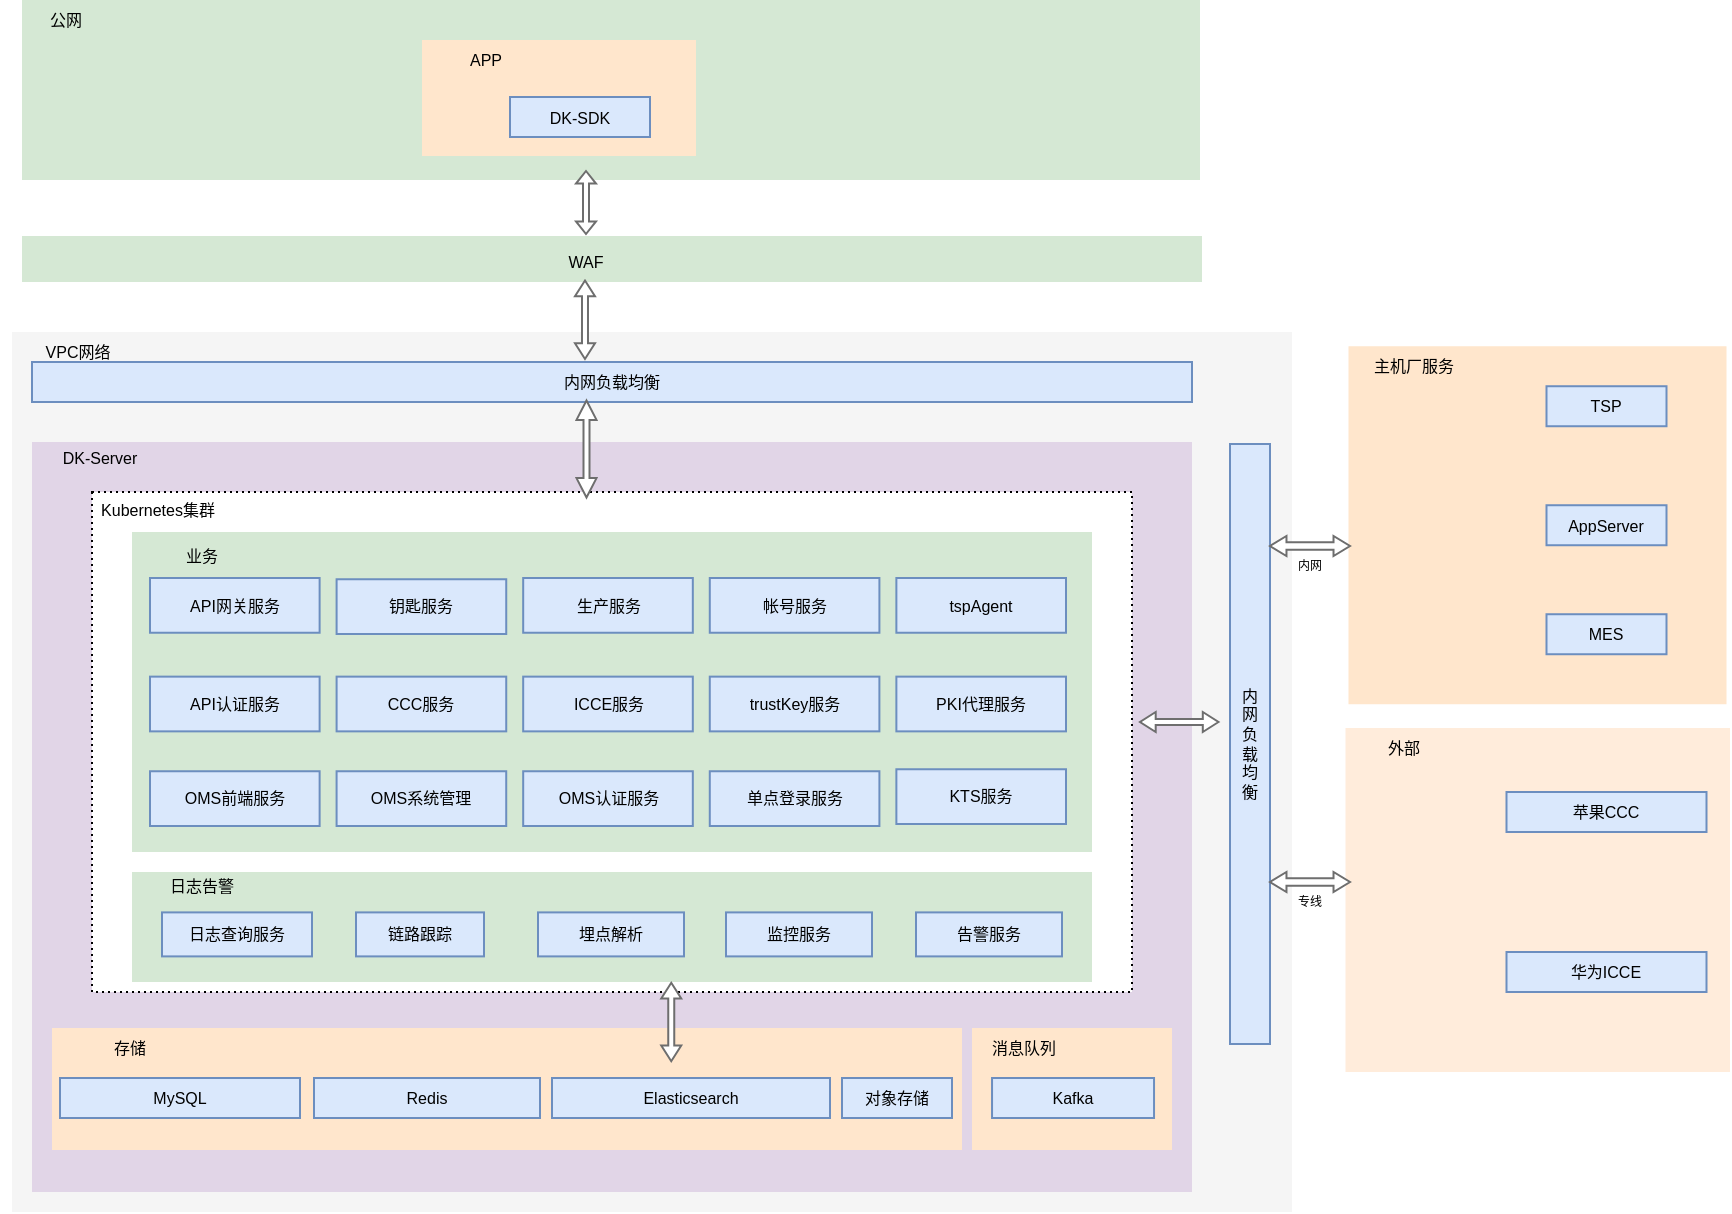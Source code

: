 <mxfile version="24.7.14">
  <diagram id="kQm1WyOccjyHnlNSDJr9" name="第 1 页">
    <mxGraphModel dx="1709" dy="988" grid="1" gridSize="10" guides="1" tooltips="1" connect="1" arrows="1" fold="1" page="1" pageScale="1" pageWidth="827" pageHeight="1169" math="0" shadow="0">
      <root>
        <mxCell id="0" />
        <mxCell id="1" parent="0" />
        <mxCell id="yK7P3pugAWHu_ZcFfTPJ-107" value="" style="rounded=0;whiteSpace=wrap;html=1;fillColor=#FFECDB;strokeColor=none;fontSize=8;" parent="1" vertex="1">
          <mxGeometry x="856.75" y="568" width="192.25" height="172" as="geometry" />
        </mxCell>
        <mxCell id="yK7P3pugAWHu_ZcFfTPJ-108" value="" style="rounded=0;whiteSpace=wrap;html=1;fillColor=#d5e8d4;strokeColor=none;fontSize=8;" parent="1" vertex="1">
          <mxGeometry x="195" y="204" width="589" height="90" as="geometry" />
        </mxCell>
        <mxCell id="yK7P3pugAWHu_ZcFfTPJ-109" value="" style="rounded=0;whiteSpace=wrap;html=1;fillColor=#f5f5f5;strokeColor=none;fontSize=8;fontColor=#333333;" parent="1" vertex="1">
          <mxGeometry x="190" y="370" width="640" height="440" as="geometry" />
        </mxCell>
        <mxCell id="yK7P3pugAWHu_ZcFfTPJ-110" value="" style="rounded=0;whiteSpace=wrap;html=1;dashed=1;dashPattern=1 2;fontSize=8;fillColor=#e1d5e7;strokeColor=none;" parent="1" vertex="1">
          <mxGeometry x="200" y="425" width="580" height="375" as="geometry" />
        </mxCell>
        <mxCell id="yK7P3pugAWHu_ZcFfTPJ-111" value="" style="rounded=0;whiteSpace=wrap;html=1;dashed=1;dashPattern=1 2;fontSize=8;" parent="1" vertex="1">
          <mxGeometry x="230" y="450" width="520" height="250" as="geometry" />
        </mxCell>
        <mxCell id="yK7P3pugAWHu_ZcFfTPJ-112" value="" style="rounded=0;whiteSpace=wrap;html=1;fillColor=#d5e8d4;strokeColor=none;fontSize=8;" parent="1" vertex="1">
          <mxGeometry x="195" y="322" width="590" height="23" as="geometry" />
        </mxCell>
        <mxCell id="yK7P3pugAWHu_ZcFfTPJ-113" value="" style="rounded=0;whiteSpace=wrap;html=1;fillColor=#ffe6cc;strokeColor=none;fontSize=8;" parent="1" vertex="1">
          <mxGeometry x="210" y="718" width="455" height="61" as="geometry" />
        </mxCell>
        <mxCell id="yK7P3pugAWHu_ZcFfTPJ-115" value="&lt;font style=&quot;font-size: 8px;&quot;&gt;Kubernetes集群&lt;/font&gt;" style="rounded=0;whiteSpace=wrap;html=1;fillColor=none;strokeColor=none;fontSize=8;" parent="1" vertex="1">
          <mxGeometry x="230" y="449" width="66" height="20" as="geometry" />
        </mxCell>
        <mxCell id="yK7P3pugAWHu_ZcFfTPJ-116" value="" style="rounded=0;whiteSpace=wrap;html=1;fillColor=#d5e8d4;strokeColor=none;fontSize=8;" parent="1" vertex="1">
          <mxGeometry x="250" y="470" width="480" height="160" as="geometry" />
        </mxCell>
        <mxCell id="yK7P3pugAWHu_ZcFfTPJ-117" value="业务" style="rounded=0;whiteSpace=wrap;html=1;fillColor=none;strokeColor=none;fontSize=8;" parent="1" vertex="1">
          <mxGeometry x="250" y="472" width="70" height="20" as="geometry" />
        </mxCell>
        <mxCell id="yK7P3pugAWHu_ZcFfTPJ-119" value="内网负载均衡" style="rounded=0;whiteSpace=wrap;html=1;fillColor=#dae8fc;strokeColor=#6c8ebf;fontSize=8;" parent="1" vertex="1">
          <mxGeometry x="200" y="385" width="580" height="20" as="geometry" />
        </mxCell>
        <mxCell id="yK7P3pugAWHu_ZcFfTPJ-120" value="外部" style="rounded=0;whiteSpace=wrap;html=1;strokeColor=none;fillColor=none;fontSize=8;" parent="1" vertex="1">
          <mxGeometry x="856.75" y="568" width="58" height="20" as="geometry" />
        </mxCell>
        <mxCell id="yK7P3pugAWHu_ZcFfTPJ-122" value="" style="endArrow=none;html=1;rounded=0;fontSize=8;entryX=0;entryY=0.5;entryDx=0;entryDy=0;startArrow=none;" parent="1" edge="1">
          <mxGeometry width="50" height="50" relative="1" as="geometry">
            <mxPoint x="843.75" y="606.12" as="sourcePoint" />
            <mxPoint x="843.75" y="606.12" as="targetPoint" />
          </mxGeometry>
        </mxCell>
        <mxCell id="yK7P3pugAWHu_ZcFfTPJ-131" value="存储" style="rounded=0;whiteSpace=wrap;html=1;strokeColor=none;fillColor=none;fontSize=8;" parent="1" vertex="1">
          <mxGeometry x="216" y="718" width="66" height="20" as="geometry" />
        </mxCell>
        <mxCell id="yK7P3pugAWHu_ZcFfTPJ-132" value="Elasticsearch" style="rounded=0;whiteSpace=wrap;html=1;fillColor=#dae8fc;strokeColor=#6c8ebf;fontSize=8;" parent="1" vertex="1">
          <mxGeometry x="460" y="743" width="139" height="20" as="geometry" />
        </mxCell>
        <mxCell id="yK7P3pugAWHu_ZcFfTPJ-133" value="MySQL" style="rounded=0;whiteSpace=wrap;html=1;fillColor=#dae8fc;strokeColor=#6c8ebf;fontSize=8;" parent="1" vertex="1">
          <mxGeometry x="214" y="743" width="120" height="20" as="geometry" />
        </mxCell>
        <mxCell id="yK7P3pugAWHu_ZcFfTPJ-134" value="Redis" style="rounded=0;whiteSpace=wrap;html=1;fillColor=#dae8fc;strokeColor=#6c8ebf;fontSize=8;" parent="1" vertex="1">
          <mxGeometry x="341" y="743" width="113" height="20" as="geometry" />
        </mxCell>
        <mxCell id="yK7P3pugAWHu_ZcFfTPJ-135" value="" style="group" parent="1" vertex="1" connectable="0">
          <mxGeometry x="259" y="498" width="487" height="177" as="geometry" />
        </mxCell>
        <mxCell id="yK7P3pugAWHu_ZcFfTPJ-136" value="API网关服务" style="rounded=0;whiteSpace=wrap;html=1;fillColor=#dae8fc;strokeColor=#6c8ebf;fontSize=8;verticalAlign=middle;flipH=1;" parent="yK7P3pugAWHu_ZcFfTPJ-135" vertex="1">
          <mxGeometry y="-5" width="84.815" height="27.368" as="geometry" />
        </mxCell>
        <mxCell id="yK7P3pugAWHu_ZcFfTPJ-137" value="API认证服务" style="rounded=0;whiteSpace=wrap;html=1;fillColor=#dae8fc;strokeColor=#6c8ebf;fontSize=8;verticalAlign=middle;flipH=1;" parent="yK7P3pugAWHu_ZcFfTPJ-135" vertex="1">
          <mxGeometry y="44.316" width="84.815" height="27.368" as="geometry" />
        </mxCell>
        <mxCell id="yK7P3pugAWHu_ZcFfTPJ-138" value="生产服务" style="rounded=0;whiteSpace=wrap;html=1;fillColor=#dae8fc;strokeColor=#6c8ebf;fontSize=8;verticalAlign=middle;" parent="yK7P3pugAWHu_ZcFfTPJ-135" vertex="1">
          <mxGeometry x="186.593" y="-5" width="84.815" height="27.368" as="geometry" />
        </mxCell>
        <mxCell id="yK7P3pugAWHu_ZcFfTPJ-139" value="帐号服务" style="rounded=0;whiteSpace=wrap;html=1;fillColor=#dae8fc;strokeColor=#6c8ebf;fontSize=8;verticalAlign=middle;" parent="yK7P3pugAWHu_ZcFfTPJ-135" vertex="1">
          <mxGeometry x="279.889" y="-5" width="84.815" height="27.368" as="geometry" />
        </mxCell>
        <mxCell id="yK7P3pugAWHu_ZcFfTPJ-140" value="tspAgent" style="rounded=0;whiteSpace=wrap;html=1;fillColor=#dae8fc;strokeColor=#6c8ebf;fontSize=8;verticalAlign=middle;" parent="yK7P3pugAWHu_ZcFfTPJ-135" vertex="1">
          <mxGeometry x="373.185" y="-5" width="84.815" height="27.368" as="geometry" />
        </mxCell>
        <mxCell id="yK7P3pugAWHu_ZcFfTPJ-141" value="OMS认证服务" style="rounded=0;whiteSpace=wrap;html=1;fillColor=#dae8fc;strokeColor=#6c8ebf;fontSize=8;verticalAlign=middle;" parent="yK7P3pugAWHu_ZcFfTPJ-135" vertex="1">
          <mxGeometry x="186.593" y="91.632" width="84.815" height="27.368" as="geometry" />
        </mxCell>
        <mxCell id="yK7P3pugAWHu_ZcFfTPJ-142" value="CCC服务" style="rounded=0;whiteSpace=wrap;html=1;fillColor=#dae8fc;strokeColor=#6c8ebf;fontSize=8;verticalAlign=middle;flipH=1;" parent="yK7P3pugAWHu_ZcFfTPJ-135" vertex="1">
          <mxGeometry x="93.296" y="44.316" width="84.815" height="27.368" as="geometry" />
        </mxCell>
        <mxCell id="yK7P3pugAWHu_ZcFfTPJ-143" value="ICCE服务" style="rounded=0;whiteSpace=wrap;html=1;fillColor=#dae8fc;strokeColor=#6c8ebf;fontSize=8;verticalAlign=middle;flipH=1;" parent="yK7P3pugAWHu_ZcFfTPJ-135" vertex="1">
          <mxGeometry x="186.593" y="44.316" width="84.815" height="27.368" as="geometry" />
        </mxCell>
        <mxCell id="yK7P3pugAWHu_ZcFfTPJ-144" value="钥匙服务" style="rounded=0;whiteSpace=wrap;html=1;fillColor=#dae8fc;strokeColor=#6c8ebf;fontSize=8;verticalAlign=middle;flipH=1;" parent="yK7P3pugAWHu_ZcFfTPJ-135" vertex="1">
          <mxGeometry x="93.295" y="-4.368" width="84.815" height="27.368" as="geometry" />
        </mxCell>
        <mxCell id="yK7P3pugAWHu_ZcFfTPJ-145" value="OMS前端服务" style="rounded=0;whiteSpace=wrap;html=1;fillColor=#dae8fc;strokeColor=#6c8ebf;fontSize=8;verticalAlign=middle;" parent="yK7P3pugAWHu_ZcFfTPJ-135" vertex="1">
          <mxGeometry y="91.632" width="84.815" height="27.368" as="geometry" />
        </mxCell>
        <mxCell id="yK7P3pugAWHu_ZcFfTPJ-146" value="单点登录服务" style="rounded=0;whiteSpace=wrap;html=1;fillColor=#dae8fc;strokeColor=#6c8ebf;fontSize=8;verticalAlign=middle;" parent="yK7P3pugAWHu_ZcFfTPJ-135" vertex="1">
          <mxGeometry x="279.889" y="91.632" width="84.815" height="27.368" as="geometry" />
        </mxCell>
        <mxCell id="yK7P3pugAWHu_ZcFfTPJ-147" value="OMS系统管理" style="rounded=0;whiteSpace=wrap;html=1;fillColor=#dae8fc;strokeColor=#6c8ebf;fontSize=8;verticalAlign=middle;" parent="yK7P3pugAWHu_ZcFfTPJ-135" vertex="1">
          <mxGeometry x="93.296" y="91.632" width="84.815" height="27.368" as="geometry" />
        </mxCell>
        <mxCell id="yK7P3pugAWHu_ZcFfTPJ-148" value="PKI代理服务" style="rounded=0;whiteSpace=wrap;html=1;fillColor=#dae8fc;strokeColor=#6c8ebf;fontSize=8;verticalAlign=middle;" parent="yK7P3pugAWHu_ZcFfTPJ-135" vertex="1">
          <mxGeometry x="373.185" y="44.316" width="84.815" height="27.368" as="geometry" />
        </mxCell>
        <mxCell id="yK7P3pugAWHu_ZcFfTPJ-149" value="trustKey服务" style="rounded=0;whiteSpace=wrap;html=1;fillColor=#dae8fc;strokeColor=#6c8ebf;fontSize=8;verticalAlign=middle;flipH=1;" parent="yK7P3pugAWHu_ZcFfTPJ-135" vertex="1">
          <mxGeometry x="279.889" y="44.316" width="84.815" height="27.368" as="geometry" />
        </mxCell>
        <mxCell id="yK7P3pugAWHu_ZcFfTPJ-165" value="KTS服务" style="rounded=0;whiteSpace=wrap;html=1;fillColor=#dae8fc;strokeColor=#6c8ebf;fontSize=8;verticalAlign=middle;" parent="yK7P3pugAWHu_ZcFfTPJ-135" vertex="1">
          <mxGeometry x="373.186" y="90.63" width="84.815" height="27.368" as="geometry" />
        </mxCell>
        <mxCell id="yK7P3pugAWHu_ZcFfTPJ-166" value="&lt;font style=&quot;font-size: 8px;&quot;&gt;VPC网络&lt;/font&gt;" style="rounded=0;whiteSpace=wrap;html=1;fillColor=none;strokeColor=none;fontSize=8;" parent="1" vertex="1">
          <mxGeometry x="190" y="370" width="66" height="20" as="geometry" />
        </mxCell>
        <mxCell id="yK7P3pugAWHu_ZcFfTPJ-167" value="&lt;font style=&quot;font-size: 8px;&quot;&gt;WAF&lt;/font&gt;" style="rounded=0;whiteSpace=wrap;html=1;fillColor=none;strokeColor=none;fontSize=8;" parent="1" vertex="1">
          <mxGeometry x="443.5" y="325" width="66" height="20" as="geometry" />
        </mxCell>
        <mxCell id="yK7P3pugAWHu_ZcFfTPJ-168" value="" style="group" parent="1" vertex="1" connectable="0">
          <mxGeometry x="250" y="630" width="480" height="90" as="geometry" />
        </mxCell>
        <mxCell id="yK7P3pugAWHu_ZcFfTPJ-169" value="" style="rounded=0;whiteSpace=wrap;html=1;fillColor=#d5e8d4;strokeColor=none;fontSize=8;" parent="yK7P3pugAWHu_ZcFfTPJ-168" vertex="1">
          <mxGeometry y="10" width="480" height="55" as="geometry" />
        </mxCell>
        <mxCell id="yK7P3pugAWHu_ZcFfTPJ-170" value="日志查询服务" style="rounded=0;whiteSpace=wrap;html=1;fillColor=#dae8fc;strokeColor=#6c8ebf;fontSize=8;flipH=0;flipV=1;" parent="yK7P3pugAWHu_ZcFfTPJ-168" vertex="1">
          <mxGeometry x="15" y="30.2" width="75" height="22" as="geometry" />
        </mxCell>
        <mxCell id="yK7P3pugAWHu_ZcFfTPJ-171" value="日志告警" style="rounded=0;whiteSpace=wrap;html=1;strokeColor=none;fillColor=none;fontSize=8;" parent="yK7P3pugAWHu_ZcFfTPJ-168" vertex="1">
          <mxGeometry y="6.2" width="70" height="22" as="geometry" />
        </mxCell>
        <mxCell id="yK7P3pugAWHu_ZcFfTPJ-172" value="链路跟踪" style="rounded=0;whiteSpace=wrap;html=1;fillColor=#dae8fc;strokeColor=#6c8ebf;fontSize=8;flipH=0;flipV=1;" parent="yK7P3pugAWHu_ZcFfTPJ-168" vertex="1">
          <mxGeometry x="112" y="30.2" width="64" height="22" as="geometry" />
        </mxCell>
        <mxCell id="yK7P3pugAWHu_ZcFfTPJ-173" value="告警服务" style="rounded=0;whiteSpace=wrap;html=1;fillColor=#dae8fc;strokeColor=#6c8ebf;fontSize=8;flipH=0;flipV=1;" parent="yK7P3pugAWHu_ZcFfTPJ-168" vertex="1">
          <mxGeometry x="392" y="30.2" width="73" height="22" as="geometry" />
        </mxCell>
        <mxCell id="yK7P3pugAWHu_ZcFfTPJ-174" value="埋点解析" style="rounded=0;whiteSpace=wrap;html=1;fillColor=#dae8fc;strokeColor=#6c8ebf;fontSize=8;flipH=0;flipV=1;" parent="yK7P3pugAWHu_ZcFfTPJ-168" vertex="1">
          <mxGeometry x="203" y="30.2" width="73" height="22" as="geometry" />
        </mxCell>
        <mxCell id="yK7P3pugAWHu_ZcFfTPJ-180" value="监控服务" style="rounded=0;whiteSpace=wrap;html=1;fillColor=#dae8fc;strokeColor=#6c8ebf;fontSize=8;flipH=0;flipV=1;" parent="yK7P3pugAWHu_ZcFfTPJ-168" vertex="1">
          <mxGeometry x="297" y="30.2" width="73" height="22" as="geometry" />
        </mxCell>
        <mxCell id="c5524-JZ_snfG1hgte_v-10" value="" style="shape=doubleArrow;whiteSpace=wrap;html=1;rotation=90;strokeColor=#6E6E6E;" parent="yK7P3pugAWHu_ZcFfTPJ-168" vertex="1">
          <mxGeometry x="250" y="80" width="39.25" height="10" as="geometry" />
        </mxCell>
        <mxCell id="yK7P3pugAWHu_ZcFfTPJ-181" value="对象存储" style="rounded=0;whiteSpace=wrap;html=1;fillColor=#dae8fc;strokeColor=#6c8ebf;fontSize=8;" parent="1" vertex="1">
          <mxGeometry x="605" y="743" width="55" height="20" as="geometry" />
        </mxCell>
        <mxCell id="yK7P3pugAWHu_ZcFfTPJ-182" value="" style="rounded=0;whiteSpace=wrap;html=1;fillColor=#ffe6cc;strokeColor=none;fontSize=8;" parent="1" vertex="1">
          <mxGeometry x="670" y="718" width="100" height="61" as="geometry" />
        </mxCell>
        <mxCell id="yK7P3pugAWHu_ZcFfTPJ-183" value="Kafka" style="rounded=0;whiteSpace=wrap;html=1;fillColor=#dae8fc;strokeColor=#6c8ebf;fontSize=8;" parent="1" vertex="1">
          <mxGeometry x="680.02" y="743" width="81" height="20" as="geometry" />
        </mxCell>
        <mxCell id="yK7P3pugAWHu_ZcFfTPJ-184" value="消息队列" style="rounded=0;whiteSpace=wrap;html=1;strokeColor=none;fillColor=none;fontSize=8;" parent="1" vertex="1">
          <mxGeometry x="663" y="718" width="66" height="20" as="geometry" />
        </mxCell>
        <mxCell id="yK7P3pugAWHu_ZcFfTPJ-189" value="内&lt;div&gt;网&lt;/div&gt;&lt;div&gt;负&lt;/div&gt;&lt;div&gt;载&lt;/div&gt;&lt;div&gt;均&lt;/div&gt;&lt;div&gt;衡&lt;/div&gt;" style="rounded=0;whiteSpace=wrap;html=1;fillColor=#dae8fc;strokeColor=#6c8ebf;fontSize=8;align=center;" parent="1" vertex="1">
          <mxGeometry x="799" y="426" width="20" height="300" as="geometry" />
        </mxCell>
        <mxCell id="yK7P3pugAWHu_ZcFfTPJ-191" value="公网" style="rounded=0;whiteSpace=wrap;html=1;fillColor=none;strokeColor=none;fontSize=8;" parent="1" vertex="1">
          <mxGeometry x="184" y="204" width="66" height="20" as="geometry" />
        </mxCell>
        <mxCell id="yK7P3pugAWHu_ZcFfTPJ-192" value="" style="rounded=0;whiteSpace=wrap;html=1;fillColor=#ffe6cc;strokeColor=none;fontSize=8;" parent="1" vertex="1">
          <mxGeometry x="395" y="224" width="137" height="58" as="geometry" />
        </mxCell>
        <mxCell id="yK7P3pugAWHu_ZcFfTPJ-193" value="DK-SDK" style="rounded=0;whiteSpace=wrap;html=1;fillColor=#dae8fc;strokeColor=#6c8ebf;fontSize=8;" parent="1" vertex="1">
          <mxGeometry x="439" y="252.5" width="70" height="20" as="geometry" />
        </mxCell>
        <mxCell id="yK7P3pugAWHu_ZcFfTPJ-198" value="APP" style="rounded=0;whiteSpace=wrap;html=1;fillColor=none;strokeColor=none;fontSize=8;" parent="1" vertex="1">
          <mxGeometry x="394" y="224" width="66" height="20" as="geometry" />
        </mxCell>
        <mxCell id="yK7P3pugAWHu_ZcFfTPJ-199" value="&lt;font style=&quot;font-size: 8px;&quot;&gt;DK-Server&lt;/font&gt;" style="rounded=0;whiteSpace=wrap;html=1;fillColor=none;strokeColor=none;fontSize=8;" parent="1" vertex="1">
          <mxGeometry x="201" y="423" width="66" height="20" as="geometry" />
        </mxCell>
        <mxCell id="yK7P3pugAWHu_ZcFfTPJ-200" value="" style="rounded=0;whiteSpace=wrap;html=1;fillColor=#ffe6cc;strokeColor=none;fontSize=8;" parent="1" vertex="1">
          <mxGeometry x="858.25" y="377.12" width="189" height="179" as="geometry" />
        </mxCell>
        <mxCell id="yK7P3pugAWHu_ZcFfTPJ-201" value="TSP" style="rounded=0;whiteSpace=wrap;html=1;fillColor=#dae8fc;strokeColor=#6c8ebf;fontSize=8;" parent="1" vertex="1">
          <mxGeometry x="957.25" y="397.12" width="60" height="20" as="geometry" />
        </mxCell>
        <mxCell id="yK7P3pugAWHu_ZcFfTPJ-202" value="AppServer" style="rounded=0;whiteSpace=wrap;html=1;fillColor=#dae8fc;strokeColor=#6c8ebf;fontSize=8;" parent="1" vertex="1">
          <mxGeometry x="957.25" y="456.62" width="60" height="20" as="geometry" />
        </mxCell>
        <mxCell id="yK7P3pugAWHu_ZcFfTPJ-205" value="MES" style="rounded=0;whiteSpace=wrap;html=1;fillColor=#dae8fc;strokeColor=#6c8ebf;fontSize=8;" parent="1" vertex="1">
          <mxGeometry x="957.25" y="511.12" width="60" height="20" as="geometry" />
        </mxCell>
        <mxCell id="yK7P3pugAWHu_ZcFfTPJ-212" value="苹果CCC" style="rounded=0;whiteSpace=wrap;html=1;fillColor=#dae8fc;strokeColor=#6c8ebf;fontSize=8;" parent="1" vertex="1">
          <mxGeometry x="937.25" y="600" width="100" height="20" as="geometry" />
        </mxCell>
        <mxCell id="c5524-JZ_snfG1hgte_v-5" value="" style="shape=doubleArrow;whiteSpace=wrap;html=1;rotation=90;strokeColor=#6E6E6E;" parent="1" vertex="1">
          <mxGeometry x="461.25" y="300.25" width="31.5" height="10" as="geometry" />
        </mxCell>
        <mxCell id="c5524-JZ_snfG1hgte_v-6" value="" style="shape=doubleArrow;whiteSpace=wrap;html=1;rotation=90;strokeColor=#6E6E6E;" parent="1" vertex="1">
          <mxGeometry x="456.87" y="358.88" width="39.25" height="10" as="geometry" />
        </mxCell>
        <mxCell id="c5524-JZ_snfG1hgte_v-8" value="" style="shape=doubleArrow;whiteSpace=wrap;html=1;rotation=-180;strokeColor=#6E6E6E;" parent="1" vertex="1">
          <mxGeometry x="754" y="560" width="39.25" height="10" as="geometry" />
        </mxCell>
        <mxCell id="c5524-JZ_snfG1hgte_v-9" value="" style="shape=doubleArrow;whiteSpace=wrap;html=1;rotation=90;strokeColor=#6E6E6E;" parent="1" vertex="1">
          <mxGeometry x="453" y="423.5" width="48.5" height="10" as="geometry" />
        </mxCell>
        <mxCell id="c5524-JZ_snfG1hgte_v-13" value="&lt;div&gt;&lt;font style=&quot;font-size: 6px;&quot;&gt;&lt;br&gt;&lt;/font&gt;&lt;/div&gt;&lt;font style=&quot;font-size: 6px;&quot;&gt;内网&lt;/font&gt;" style="shape=doubleArrow;whiteSpace=wrap;html=1;rotation=0;arrowWidth=0.377;arrowSize=0.206;strokeColor=#6E6E6E;" parent="1" vertex="1">
          <mxGeometry x="819" y="472" width="40" height="10" as="geometry" />
        </mxCell>
        <mxCell id="c5524-JZ_snfG1hgte_v-14" value="主机厂服务" style="rounded=0;whiteSpace=wrap;html=1;fillColor=none;strokeColor=none;fontSize=8;" parent="1" vertex="1">
          <mxGeometry x="858.25" y="377.12" width="66" height="20" as="geometry" />
        </mxCell>
        <mxCell id="c5524-JZ_snfG1hgte_v-19" value="&lt;div&gt;&lt;font style=&quot;font-size: 6px;&quot;&gt;&lt;br&gt;&lt;/font&gt;&lt;/div&gt;&lt;span style=&quot;font-size: 6px;&quot;&gt;专线&lt;/span&gt;" style="shape=doubleArrow;whiteSpace=wrap;html=1;rotation=0;arrowWidth=0.377;arrowSize=0.206;strokeColor=#6E6E6E;" parent="1" vertex="1">
          <mxGeometry x="819" y="640" width="40" height="10" as="geometry" />
        </mxCell>
        <mxCell id="usgHkG9U_-0uMdtEC2-E-1" value="华为ICCE" style="rounded=0;whiteSpace=wrap;html=1;fillColor=#dae8fc;strokeColor=#6c8ebf;fontSize=8;" vertex="1" parent="1">
          <mxGeometry x="937.25" y="680" width="100" height="20" as="geometry" />
        </mxCell>
      </root>
    </mxGraphModel>
  </diagram>
</mxfile>
